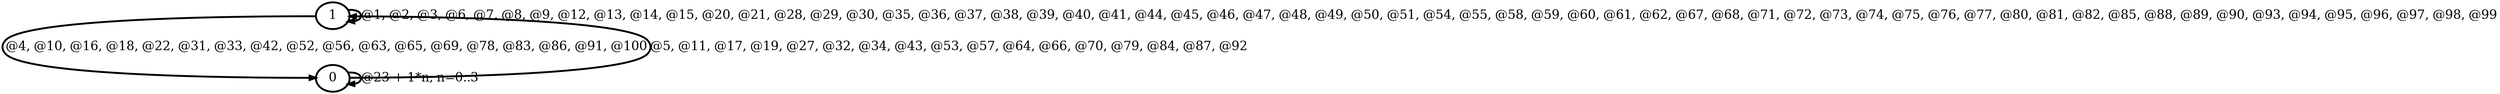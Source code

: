 digraph G {
        node [style=rounded, penwidth=3, fontsize=20, shape=oval];
        "1" -> "1" [label="@1, @2, @3, @6, @7, @8, @9, @12, @13, @14, @15, @20, @21, @28, @29, @30, @35, @36, @37, @38, @39, @40, @41, @44, @45, @46, @47, @48, @49, @50, @51, @54, @55, @58, @59, @60, @61, @62, @67, @68, @71, @72, @73, @74, @75, @76, @77, @80, @81, @82, @85, @88, @89, @90, @93, @94, @95, @96, @97, @98, @99", color=black,arrowsize=1,style=bold,penwidth=3,fontsize=20];
"1" -> "0" [label="@4, @10, @16, @18, @22, @31, @33, @42, @52, @56, @63, @65, @69, @78, @83, @86, @91, @100", color=black,arrowsize=1,style=bold,penwidth=3,fontsize=20];
"0" -> "1" [label="@5, @11, @17, @19, @27, @32, @34, @43, @53, @57, @64, @66, @70, @79, @84, @87, @92", color=black,arrowsize=1,style=bold,penwidth=3,fontsize=20];
"0" -> "0" [label="@23 + 1*n, n=0..3", color=black,arrowsize=1,style=bold,penwidth=3,fontsize=20];
}
